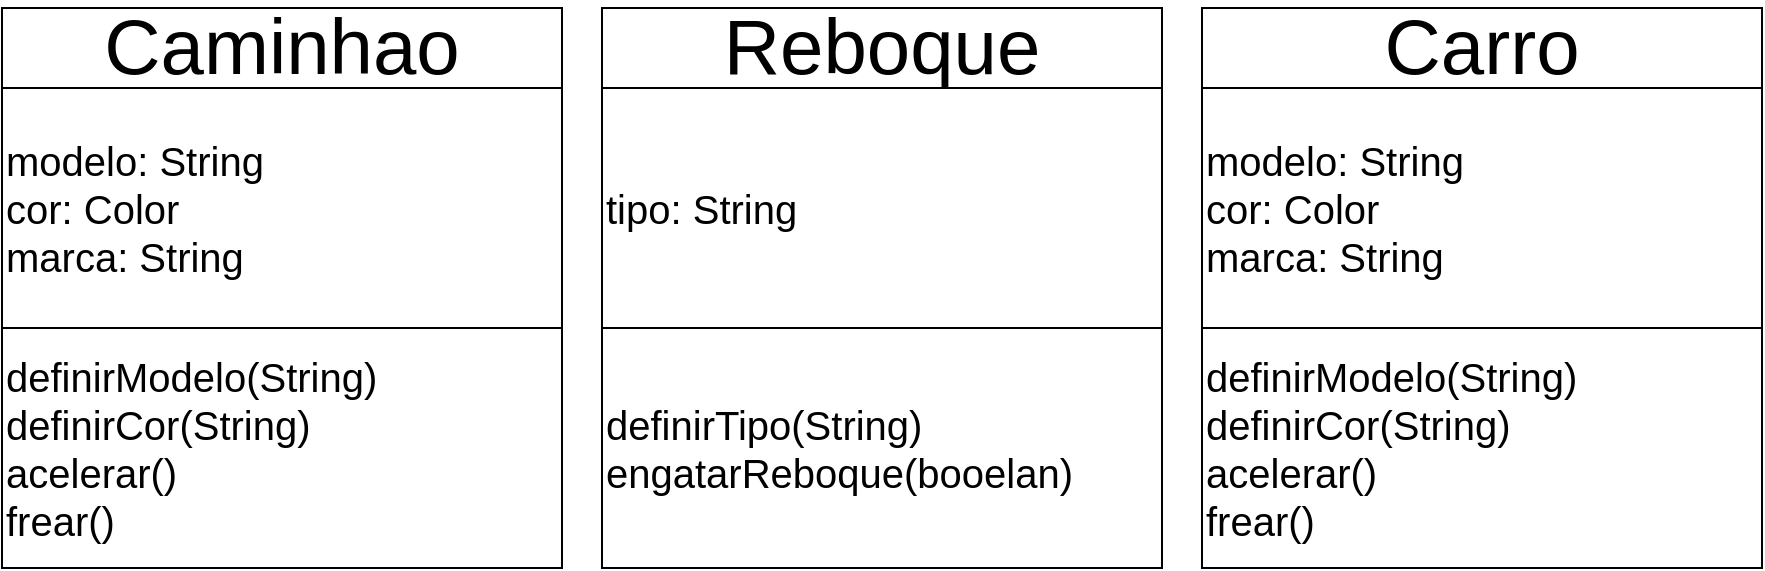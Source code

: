 <mxfile version="20.4.1" type="device"><diagram id="2G-mnm2bZ4TF8XPANvti" name="Página-1"><mxGraphModel dx="1422" dy="766" grid="1" gridSize="10" guides="1" tooltips="1" connect="1" arrows="1" fold="1" page="1" pageScale="1" pageWidth="827" pageHeight="1169" math="0" shadow="0"><root><mxCell id="0"/><mxCell id="1" parent="0"/><mxCell id="iod15hjATlvfAWfPVgNW-1" value="&lt;font style=&quot;font-size: 39px;&quot;&gt;Caminhao&lt;/font&gt;" style="rounded=0;whiteSpace=wrap;html=1;" parent="1" vertex="1"><mxGeometry x="40" y="40" width="280" height="40" as="geometry"/></mxCell><mxCell id="iod15hjATlvfAWfPVgNW-2" value="modelo: String&lt;br&gt;cor: Color&lt;br&gt;marca: String" style="rounded=0;whiteSpace=wrap;html=1;fontSize=20;align=left;" parent="1" vertex="1"><mxGeometry x="40" y="80" width="280" height="120" as="geometry"/></mxCell><mxCell id="iod15hjATlvfAWfPVgNW-3" value="definirModelo(String)&lt;br&gt;definirCor(String)&lt;br&gt;acelerar()&lt;br&gt;frear()" style="rounded=0;whiteSpace=wrap;html=1;fontSize=20;align=left;" parent="1" vertex="1"><mxGeometry x="40" y="200" width="280" height="120" as="geometry"/></mxCell><mxCell id="iod15hjATlvfAWfPVgNW-4" value="&lt;font style=&quot;font-size: 39px;&quot;&gt;Reboque&lt;/font&gt;" style="rounded=0;whiteSpace=wrap;html=1;" parent="1" vertex="1"><mxGeometry x="340" y="40" width="280" height="40" as="geometry"/></mxCell><mxCell id="iod15hjATlvfAWfPVgNW-5" value="tipo: String&lt;br&gt;" style="rounded=0;whiteSpace=wrap;html=1;fontSize=20;align=left;" parent="1" vertex="1"><mxGeometry x="340" y="80" width="280" height="120" as="geometry"/></mxCell><mxCell id="iod15hjATlvfAWfPVgNW-6" value="definirTipo(String)&lt;br&gt;engatarReboque(booelan)" style="rounded=0;whiteSpace=wrap;html=1;fontSize=20;align=left;" parent="1" vertex="1"><mxGeometry x="340" y="200" width="280" height="120" as="geometry"/></mxCell><mxCell id="iod15hjATlvfAWfPVgNW-7" value="&lt;font style=&quot;font-size: 39px;&quot;&gt;Carro&lt;/font&gt;" style="rounded=0;whiteSpace=wrap;html=1;" parent="1" vertex="1"><mxGeometry x="640" y="40" width="280" height="40" as="geometry"/></mxCell><mxCell id="UCH4T3nvW3oVhM1aRv9W-1" value="modelo: String&lt;br&gt;cor: Color&lt;br&gt;marca: String" style="rounded=0;whiteSpace=wrap;html=1;fontSize=20;align=left;" vertex="1" parent="1"><mxGeometry x="640" y="80" width="280" height="120" as="geometry"/></mxCell><mxCell id="UCH4T3nvW3oVhM1aRv9W-3" value="definirModelo(String)&lt;br&gt;definirCor(String)&lt;br&gt;acelerar()&lt;br&gt;frear()" style="rounded=0;whiteSpace=wrap;html=1;fontSize=20;align=left;" vertex="1" parent="1"><mxGeometry x="640" y="200" width="280" height="120" as="geometry"/></mxCell></root></mxGraphModel></diagram></mxfile>